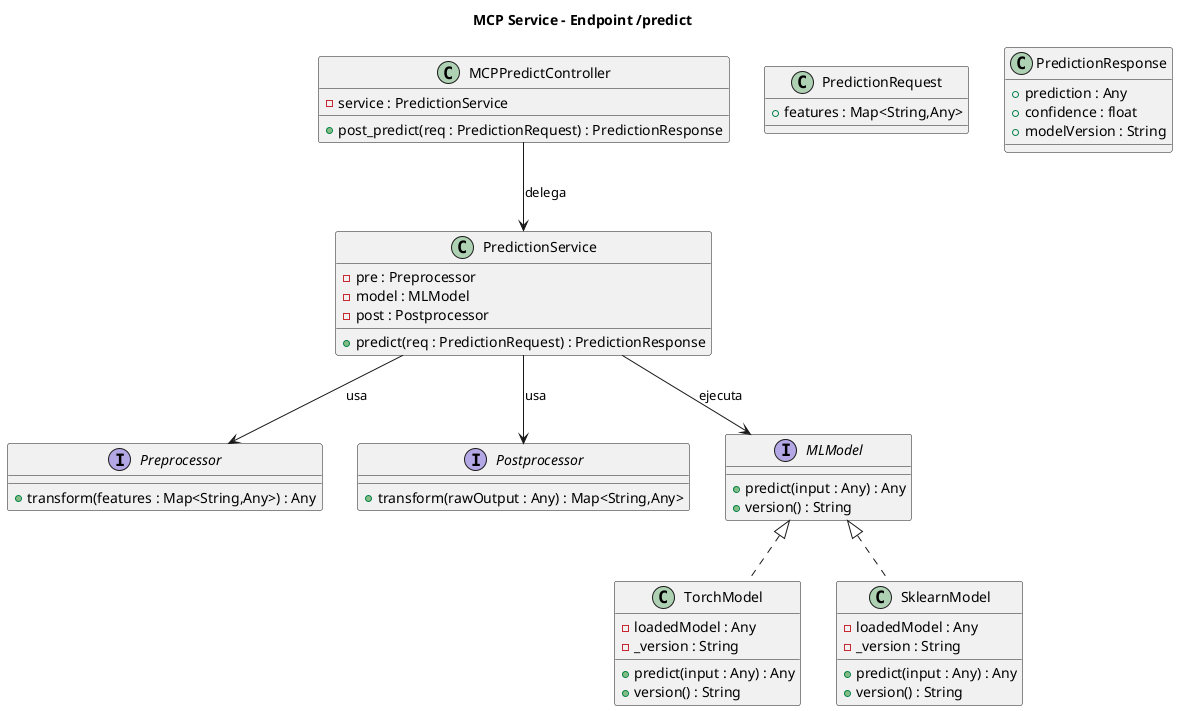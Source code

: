 @startuml

title MCP Service - Endpoint /predict

' ====== Endpoint Controller ======
class MCPPredictController {
  - service : PredictionService
  + post_predict(req : PredictionRequest) : PredictionResponse
}

' ====== Servicio central ======
class PredictionService {
  - pre : Preprocessor
  - model : MLModel
  - post : Postprocessor
  + predict(req : PredictionRequest) : PredictionResponse
}

' ====== Interfaces de Procesamiento ======
interface Preprocessor {
  + transform(features : Map<String,Any>) : Any
}

interface Postprocessor {
  + transform(rawOutput : Any) : Map<String,Any>
}

' ====== Modelo de ML ======
interface MLModel {
  + predict(input : Any) : Any
  + version() : String
}

class TorchModel implements MLModel {
  - loadedModel : Any
  - _version : String
  + predict(input : Any) : Any
  + version() : String
}

class SklearnModel implements MLModel {
  - loadedModel : Any
  - _version : String
  + predict(input : Any) : Any
  + version() : String
}

' ====== Esquema Request/Response ======
class PredictionRequest {
  + features : Map<String,Any>
}

class PredictionResponse {
  + prediction : Any
  + confidence : float
  + modelVersion : String
}

' ====== Relaciones ======
MCPPredictController --> PredictionService : delega
PredictionService --> Preprocessor : usa
PredictionService --> MLModel : ejecuta
PredictionService --> Postprocessor : usa

@enduml
